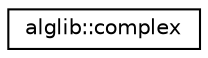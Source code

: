 digraph "Graphical Class Hierarchy"
{
  edge [fontname="Helvetica",fontsize="10",labelfontname="Helvetica",labelfontsize="10"];
  node [fontname="Helvetica",fontsize="10",shape=record];
  rankdir="LR";
  Node0 [label="alglib::complex",height=0.2,width=0.4,color="black", fillcolor="white", style="filled",URL="$classalglib_1_1complex.html"];
}
